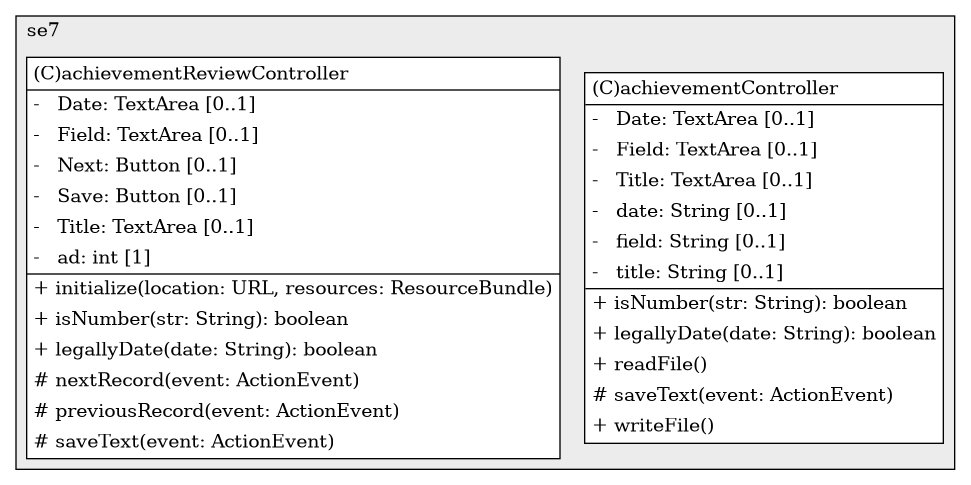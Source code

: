 @startuml

/' diagram meta data start
config=StructureConfiguration;
{
  "projectClassification": {
    "searchMode": "OpenProject", // OpenProject, AllProjects
    "includedProjects": "",
    "pathEndKeywords": "*.impl",
    "isClientPath": "",
    "isClientName": "",
    "isTestPath": "",
    "isTestName": "",
    "isMappingPath": "",
    "isMappingName": "",
    "isDataAccessPath": "",
    "isDataAccessName": "",
    "isDataStructurePath": "",
    "isDataStructureName": "",
    "isInterfaceStructuresPath": "",
    "isInterfaceStructuresName": "",
    "isEntryPointPath": "",
    "isEntryPointName": "",
    "treatFinalFieldsAsMandatory": false
  },
  "graphRestriction": {
    "classPackageExcludeFilter": "",
    "classPackageIncludeFilter": "",
    "classNameExcludeFilter": "",
    "classNameIncludeFilter": "",
    "methodNameExcludeFilter": "",
    "methodNameIncludeFilter": "",
    "removeByInheritance": "", // inheritance/annotation based filtering is done in a second step
    "removeByAnnotation": "",
    "removeByClassPackage": "", // cleanup the graph after inheritance/annotation based filtering is done
    "removeByClassName": "",
    "cutMappings": false,
    "cutEnum": true,
    "cutTests": true,
    "cutClient": true,
    "cutDataAccess": false,
    "cutInterfaceStructures": false,
    "cutDataStructures": false,
    "cutGetterAndSetter": true,
    "cutConstructors": true
  },
  "graphTraversal": {
    "forwardDepth": 6,
    "backwardDepth": 6,
    "classPackageExcludeFilter": "",
    "classPackageIncludeFilter": "",
    "classNameExcludeFilter": "",
    "classNameIncludeFilter": "",
    "methodNameExcludeFilter": "",
    "methodNameIncludeFilter": "",
    "hideMappings": false,
    "hideDataStructures": false,
    "hidePrivateMethods": true,
    "hideInterfaceCalls": true, // indirection: implementation -> interface (is hidden) -> implementation
    "onlyShowApplicationEntryPoints": false, // root node is included
    "useMethodCallsForStructureDiagram": "ForwardOnly" // ForwardOnly, BothDirections, No
  },
  "details": {
    "aggregation": "GroupByClass", // ByClass, GroupByClass, None
    "showClassGenericTypes": true,
    "showMethods": true,
    "showMethodParameterNames": true,
    "showMethodParameterTypes": true,
    "showMethodReturnType": true,
    "showPackageLevels": 2,
    "showDetailedClassStructure": true
  },
  "rootClass": "se7.achievementReviewController",
  "extensionCallbackMethod": "" // qualified.class.name#methodName - signature: public static String method(String)
}
diagram meta data end '/



digraph g {
    rankdir="TB"
    splines=polyline
    

'nodes 
subgraph cluster_113701 { 
   	label=se7
	labeljust=l
	fillcolor="#ececec"
	style=filled
   
   achievementController113701[
	label=<<TABLE BORDER="1" CELLBORDER="0" CELLPADDING="4" CELLSPACING="0">
<TR><TD ALIGN="LEFT" >(C)achievementController</TD></TR>
<HR/>
<TR><TD ALIGN="LEFT" >-   Date: TextArea [0..1]</TD></TR>
<TR><TD ALIGN="LEFT" >-   Field: TextArea [0..1]</TD></TR>
<TR><TD ALIGN="LEFT" >-   Title: TextArea [0..1]</TD></TR>
<TR><TD ALIGN="LEFT" >-   date: String [0..1]</TD></TR>
<TR><TD ALIGN="LEFT" >-   field: String [0..1]</TD></TR>
<TR><TD ALIGN="LEFT" >-   title: String [0..1]</TD></TR>
<HR/>
<TR><TD ALIGN="LEFT" >+ isNumber(str: String): boolean</TD></TR>
<TR><TD ALIGN="LEFT" >+ legallyDate(date: String): boolean</TD></TR>
<TR><TD ALIGN="LEFT" >+ readFile()</TD></TR>
<TR><TD ALIGN="LEFT" ># saveText(event: ActionEvent)</TD></TR>
<TR><TD ALIGN="LEFT" >+ writeFile()</TD></TR>
</TABLE>>
	style=filled
	margin=0
	shape=plaintext
	fillcolor="#FFFFFF"
];

achievementReviewController113701[
	label=<<TABLE BORDER="1" CELLBORDER="0" CELLPADDING="4" CELLSPACING="0">
<TR><TD ALIGN="LEFT" >(C)achievementReviewController</TD></TR>
<HR/>
<TR><TD ALIGN="LEFT" >-   Date: TextArea [0..1]</TD></TR>
<TR><TD ALIGN="LEFT" >-   Field: TextArea [0..1]</TD></TR>
<TR><TD ALIGN="LEFT" >-   Next: Button [0..1]</TD></TR>
<TR><TD ALIGN="LEFT" >-   Save: Button [0..1]</TD></TR>
<TR><TD ALIGN="LEFT" >-   Title: TextArea [0..1]</TD></TR>
<TR><TD ALIGN="LEFT" >-   ad: int [1]</TD></TR>
<HR/>
<TR><TD ALIGN="LEFT" >+ initialize(location: URL, resources: ResourceBundle)</TD></TR>
<TR><TD ALIGN="LEFT" >+ isNumber(str: String): boolean</TD></TR>
<TR><TD ALIGN="LEFT" >+ legallyDate(date: String): boolean</TD></TR>
<TR><TD ALIGN="LEFT" ># nextRecord(event: ActionEvent)</TD></TR>
<TR><TD ALIGN="LEFT" ># previousRecord(event: ActionEvent)</TD></TR>
<TR><TD ALIGN="LEFT" ># saveText(event: ActionEvent)</TD></TR>
</TABLE>>
	style=filled
	margin=0
	shape=plaintext
	fillcolor="#FFFFFF"
];
} 

'edges    

    
}
@enduml